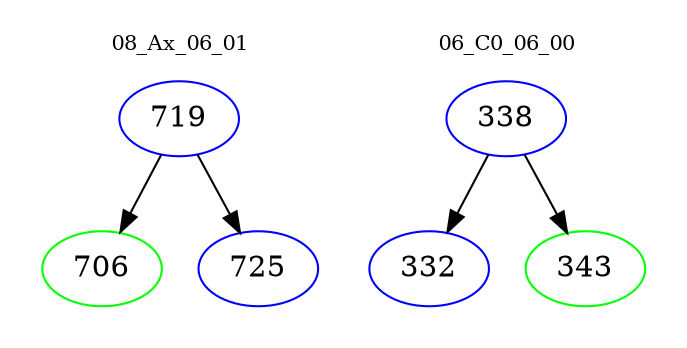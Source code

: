digraph{
subgraph cluster_0 {
color = white
label = "08_Ax_06_01";
fontsize=10;
T0_719 [label="719", color="blue"]
T0_719 -> T0_706 [color="black"]
T0_706 [label="706", color="green"]
T0_719 -> T0_725 [color="black"]
T0_725 [label="725", color="blue"]
}
subgraph cluster_1 {
color = white
label = "06_C0_06_00";
fontsize=10;
T1_338 [label="338", color="blue"]
T1_338 -> T1_332 [color="black"]
T1_332 [label="332", color="blue"]
T1_338 -> T1_343 [color="black"]
T1_343 [label="343", color="green"]
}
}
